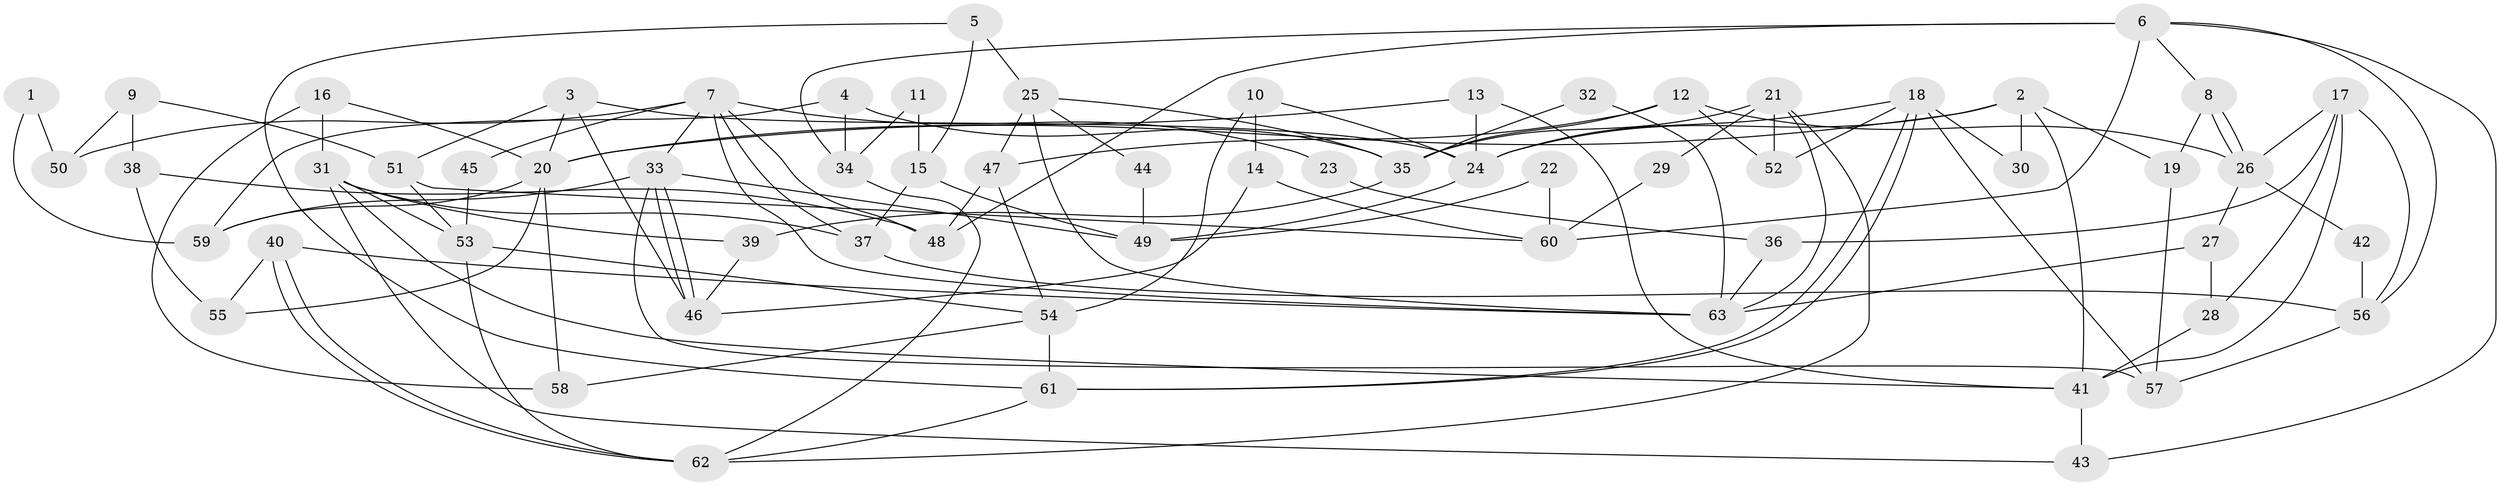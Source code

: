 // coarse degree distribution, {2: 0.16129032258064516, 6: 0.1935483870967742, 8: 0.06451612903225806, 3: 0.22580645161290322, 10: 0.06451612903225806, 15: 0.03225806451612903, 4: 0.12903225806451613, 7: 0.03225806451612903, 9: 0.03225806451612903, 5: 0.06451612903225806}
// Generated by graph-tools (version 1.1) at 2025/18/03/04/25 18:18:48]
// undirected, 63 vertices, 126 edges
graph export_dot {
graph [start="1"]
  node [color=gray90,style=filled];
  1;
  2;
  3;
  4;
  5;
  6;
  7;
  8;
  9;
  10;
  11;
  12;
  13;
  14;
  15;
  16;
  17;
  18;
  19;
  20;
  21;
  22;
  23;
  24;
  25;
  26;
  27;
  28;
  29;
  30;
  31;
  32;
  33;
  34;
  35;
  36;
  37;
  38;
  39;
  40;
  41;
  42;
  43;
  44;
  45;
  46;
  47;
  48;
  49;
  50;
  51;
  52;
  53;
  54;
  55;
  56;
  57;
  58;
  59;
  60;
  61;
  62;
  63;
  1 -- 50;
  1 -- 59;
  2 -- 41;
  2 -- 20;
  2 -- 19;
  2 -- 24;
  2 -- 30;
  3 -- 20;
  3 -- 46;
  3 -- 24;
  3 -- 51;
  4 -- 34;
  4 -- 59;
  4 -- 35;
  5 -- 25;
  5 -- 61;
  5 -- 15;
  6 -- 43;
  6 -- 56;
  6 -- 8;
  6 -- 34;
  6 -- 48;
  6 -- 60;
  7 -- 33;
  7 -- 63;
  7 -- 23;
  7 -- 37;
  7 -- 45;
  7 -- 48;
  7 -- 50;
  8 -- 26;
  8 -- 26;
  8 -- 19;
  9 -- 51;
  9 -- 38;
  9 -- 50;
  10 -- 54;
  10 -- 24;
  10 -- 14;
  11 -- 15;
  11 -- 34;
  12 -- 52;
  12 -- 35;
  12 -- 26;
  12 -- 47;
  13 -- 41;
  13 -- 24;
  13 -- 20;
  14 -- 60;
  14 -- 46;
  15 -- 49;
  15 -- 37;
  16 -- 20;
  16 -- 31;
  16 -- 58;
  17 -- 56;
  17 -- 26;
  17 -- 28;
  17 -- 36;
  17 -- 41;
  18 -- 24;
  18 -- 61;
  18 -- 61;
  18 -- 30;
  18 -- 52;
  18 -- 57;
  19 -- 57;
  20 -- 58;
  20 -- 55;
  20 -- 59;
  21 -- 35;
  21 -- 62;
  21 -- 29;
  21 -- 52;
  21 -- 63;
  22 -- 49;
  22 -- 60;
  23 -- 36;
  24 -- 49;
  25 -- 63;
  25 -- 47;
  25 -- 35;
  25 -- 44;
  26 -- 27;
  26 -- 42;
  27 -- 28;
  27 -- 63;
  28 -- 41;
  29 -- 60;
  31 -- 37;
  31 -- 39;
  31 -- 41;
  31 -- 43;
  31 -- 53;
  32 -- 63;
  32 -- 35;
  33 -- 46;
  33 -- 46;
  33 -- 57;
  33 -- 49;
  33 -- 59;
  34 -- 62;
  35 -- 39;
  36 -- 63;
  37 -- 56;
  38 -- 55;
  38 -- 48;
  39 -- 46;
  40 -- 63;
  40 -- 62;
  40 -- 62;
  40 -- 55;
  41 -- 43;
  42 -- 56;
  44 -- 49;
  45 -- 53;
  47 -- 48;
  47 -- 54;
  51 -- 53;
  51 -- 60;
  53 -- 54;
  53 -- 62;
  54 -- 61;
  54 -- 58;
  56 -- 57;
  61 -- 62;
}
